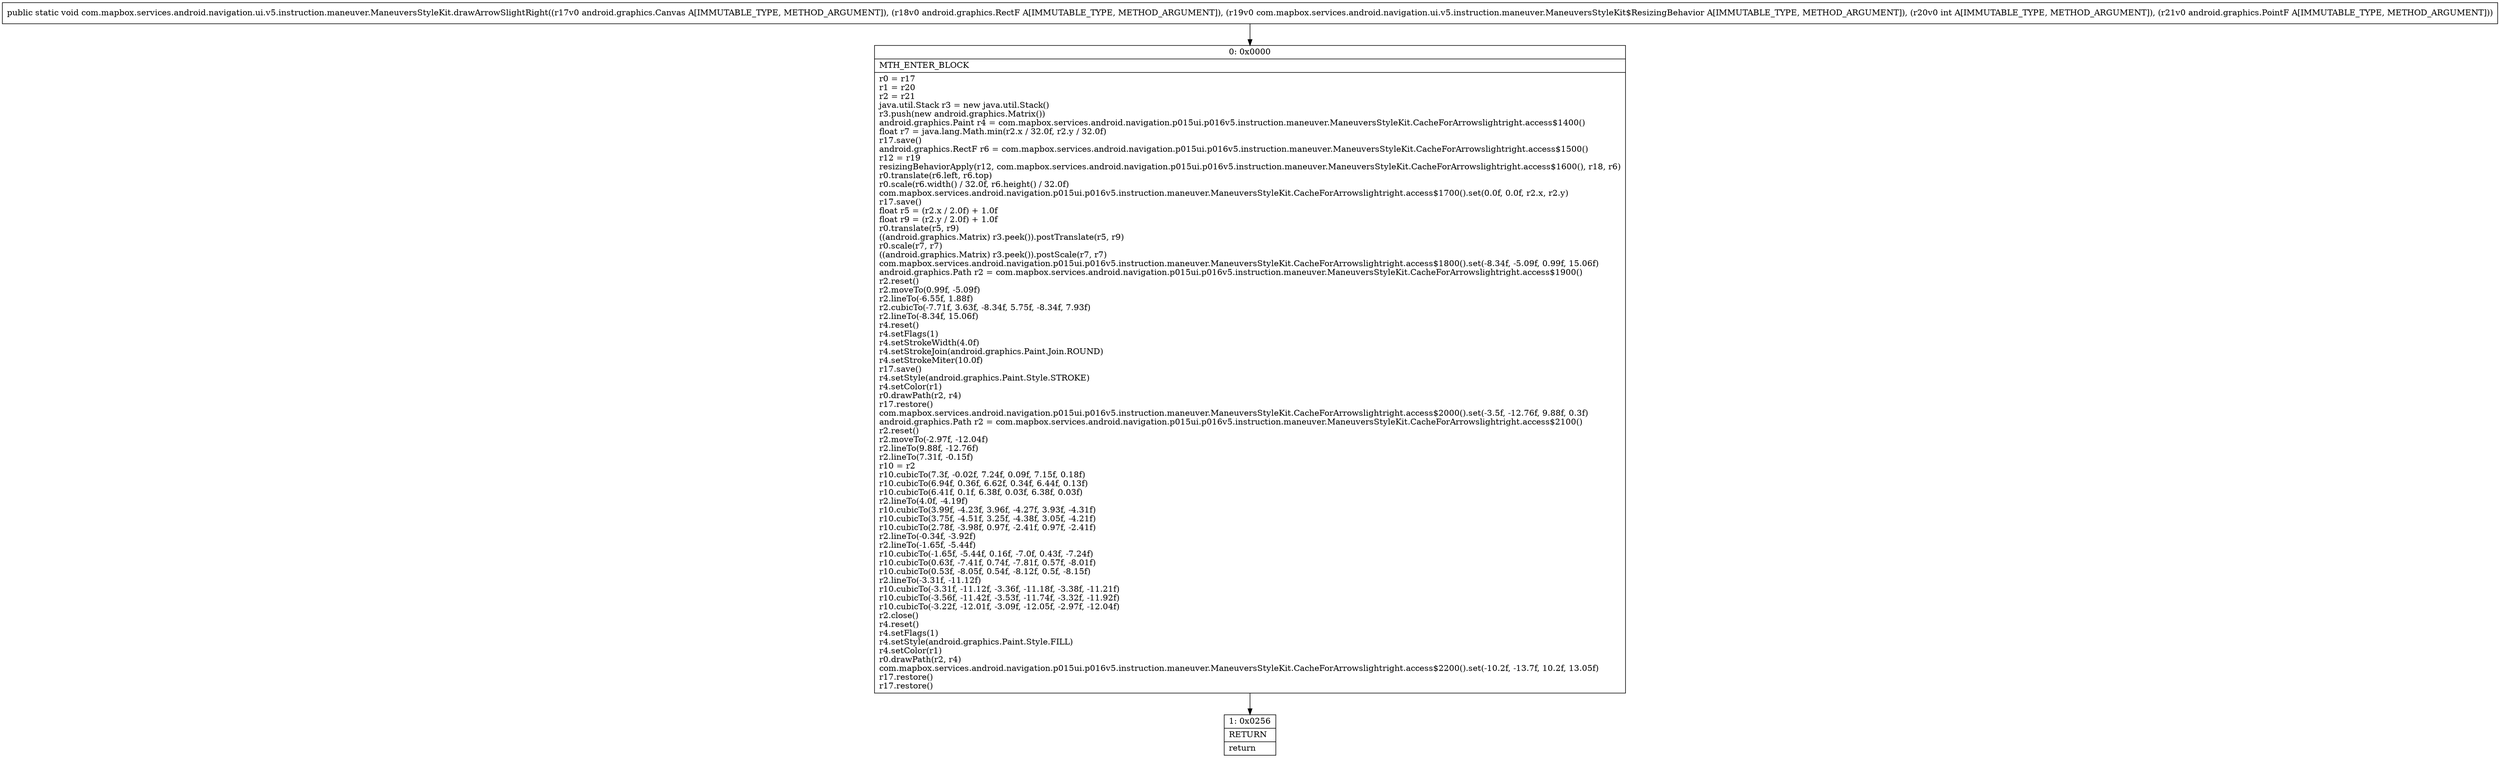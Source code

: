 digraph "CFG forcom.mapbox.services.android.navigation.ui.v5.instruction.maneuver.ManeuversStyleKit.drawArrowSlightRight(Landroid\/graphics\/Canvas;Landroid\/graphics\/RectF;Lcom\/mapbox\/services\/android\/navigation\/ui\/v5\/instruction\/maneuver\/ManeuversStyleKit$ResizingBehavior;ILandroid\/graphics\/PointF;)V" {
Node_0 [shape=record,label="{0\:\ 0x0000|MTH_ENTER_BLOCK\l|r0 = r17\lr1 = r20\lr2 = r21\ljava.util.Stack r3 = new java.util.Stack()\lr3.push(new android.graphics.Matrix())\landroid.graphics.Paint r4 = com.mapbox.services.android.navigation.p015ui.p016v5.instruction.maneuver.ManeuversStyleKit.CacheForArrowslightright.access$1400()\lfloat r7 = java.lang.Math.min(r2.x \/ 32.0f, r2.y \/ 32.0f)\lr17.save()\landroid.graphics.RectF r6 = com.mapbox.services.android.navigation.p015ui.p016v5.instruction.maneuver.ManeuversStyleKit.CacheForArrowslightright.access$1500()\lr12 = r19\lresizingBehaviorApply(r12, com.mapbox.services.android.navigation.p015ui.p016v5.instruction.maneuver.ManeuversStyleKit.CacheForArrowslightright.access$1600(), r18, r6)\lr0.translate(r6.left, r6.top)\lr0.scale(r6.width() \/ 32.0f, r6.height() \/ 32.0f)\lcom.mapbox.services.android.navigation.p015ui.p016v5.instruction.maneuver.ManeuversStyleKit.CacheForArrowslightright.access$1700().set(0.0f, 0.0f, r2.x, r2.y)\lr17.save()\lfloat r5 = (r2.x \/ 2.0f) + 1.0f\lfloat r9 = (r2.y \/ 2.0f) + 1.0f\lr0.translate(r5, r9)\l((android.graphics.Matrix) r3.peek()).postTranslate(r5, r9)\lr0.scale(r7, r7)\l((android.graphics.Matrix) r3.peek()).postScale(r7, r7)\lcom.mapbox.services.android.navigation.p015ui.p016v5.instruction.maneuver.ManeuversStyleKit.CacheForArrowslightright.access$1800().set(\-8.34f, \-5.09f, 0.99f, 15.06f)\landroid.graphics.Path r2 = com.mapbox.services.android.navigation.p015ui.p016v5.instruction.maneuver.ManeuversStyleKit.CacheForArrowslightright.access$1900()\lr2.reset()\lr2.moveTo(0.99f, \-5.09f)\lr2.lineTo(\-6.55f, 1.88f)\lr2.cubicTo(\-7.71f, 3.63f, \-8.34f, 5.75f, \-8.34f, 7.93f)\lr2.lineTo(\-8.34f, 15.06f)\lr4.reset()\lr4.setFlags(1)\lr4.setStrokeWidth(4.0f)\lr4.setStrokeJoin(android.graphics.Paint.Join.ROUND)\lr4.setStrokeMiter(10.0f)\lr17.save()\lr4.setStyle(android.graphics.Paint.Style.STROKE)\lr4.setColor(r1)\lr0.drawPath(r2, r4)\lr17.restore()\lcom.mapbox.services.android.navigation.p015ui.p016v5.instruction.maneuver.ManeuversStyleKit.CacheForArrowslightright.access$2000().set(\-3.5f, \-12.76f, 9.88f, 0.3f)\landroid.graphics.Path r2 = com.mapbox.services.android.navigation.p015ui.p016v5.instruction.maneuver.ManeuversStyleKit.CacheForArrowslightright.access$2100()\lr2.reset()\lr2.moveTo(\-2.97f, \-12.04f)\lr2.lineTo(9.88f, \-12.76f)\lr2.lineTo(7.31f, \-0.15f)\lr10 = r2\lr10.cubicTo(7.3f, \-0.02f, 7.24f, 0.09f, 7.15f, 0.18f)\lr10.cubicTo(6.94f, 0.36f, 6.62f, 0.34f, 6.44f, 0.13f)\lr10.cubicTo(6.41f, 0.1f, 6.38f, 0.03f, 6.38f, 0.03f)\lr2.lineTo(4.0f, \-4.19f)\lr10.cubicTo(3.99f, \-4.23f, 3.96f, \-4.27f, 3.93f, \-4.31f)\lr10.cubicTo(3.75f, \-4.51f, 3.25f, \-4.38f, 3.05f, \-4.21f)\lr10.cubicTo(2.78f, \-3.98f, 0.97f, \-2.41f, 0.97f, \-2.41f)\lr2.lineTo(\-0.34f, \-3.92f)\lr2.lineTo(\-1.65f, \-5.44f)\lr10.cubicTo(\-1.65f, \-5.44f, 0.16f, \-7.0f, 0.43f, \-7.24f)\lr10.cubicTo(0.63f, \-7.41f, 0.74f, \-7.81f, 0.57f, \-8.01f)\lr10.cubicTo(0.53f, \-8.05f, 0.54f, \-8.12f, 0.5f, \-8.15f)\lr2.lineTo(\-3.31f, \-11.12f)\lr10.cubicTo(\-3.31f, \-11.12f, \-3.36f, \-11.18f, \-3.38f, \-11.21f)\lr10.cubicTo(\-3.56f, \-11.42f, \-3.53f, \-11.74f, \-3.32f, \-11.92f)\lr10.cubicTo(\-3.22f, \-12.01f, \-3.09f, \-12.05f, \-2.97f, \-12.04f)\lr2.close()\lr4.reset()\lr4.setFlags(1)\lr4.setStyle(android.graphics.Paint.Style.FILL)\lr4.setColor(r1)\lr0.drawPath(r2, r4)\lcom.mapbox.services.android.navigation.p015ui.p016v5.instruction.maneuver.ManeuversStyleKit.CacheForArrowslightright.access$2200().set(\-10.2f, \-13.7f, 10.2f, 13.05f)\lr17.restore()\lr17.restore()\l}"];
Node_1 [shape=record,label="{1\:\ 0x0256|RETURN\l|return\l}"];
MethodNode[shape=record,label="{public static void com.mapbox.services.android.navigation.ui.v5.instruction.maneuver.ManeuversStyleKit.drawArrowSlightRight((r17v0 android.graphics.Canvas A[IMMUTABLE_TYPE, METHOD_ARGUMENT]), (r18v0 android.graphics.RectF A[IMMUTABLE_TYPE, METHOD_ARGUMENT]), (r19v0 com.mapbox.services.android.navigation.ui.v5.instruction.maneuver.ManeuversStyleKit$ResizingBehavior A[IMMUTABLE_TYPE, METHOD_ARGUMENT]), (r20v0 int A[IMMUTABLE_TYPE, METHOD_ARGUMENT]), (r21v0 android.graphics.PointF A[IMMUTABLE_TYPE, METHOD_ARGUMENT])) }"];
MethodNode -> Node_0;
Node_0 -> Node_1;
}

